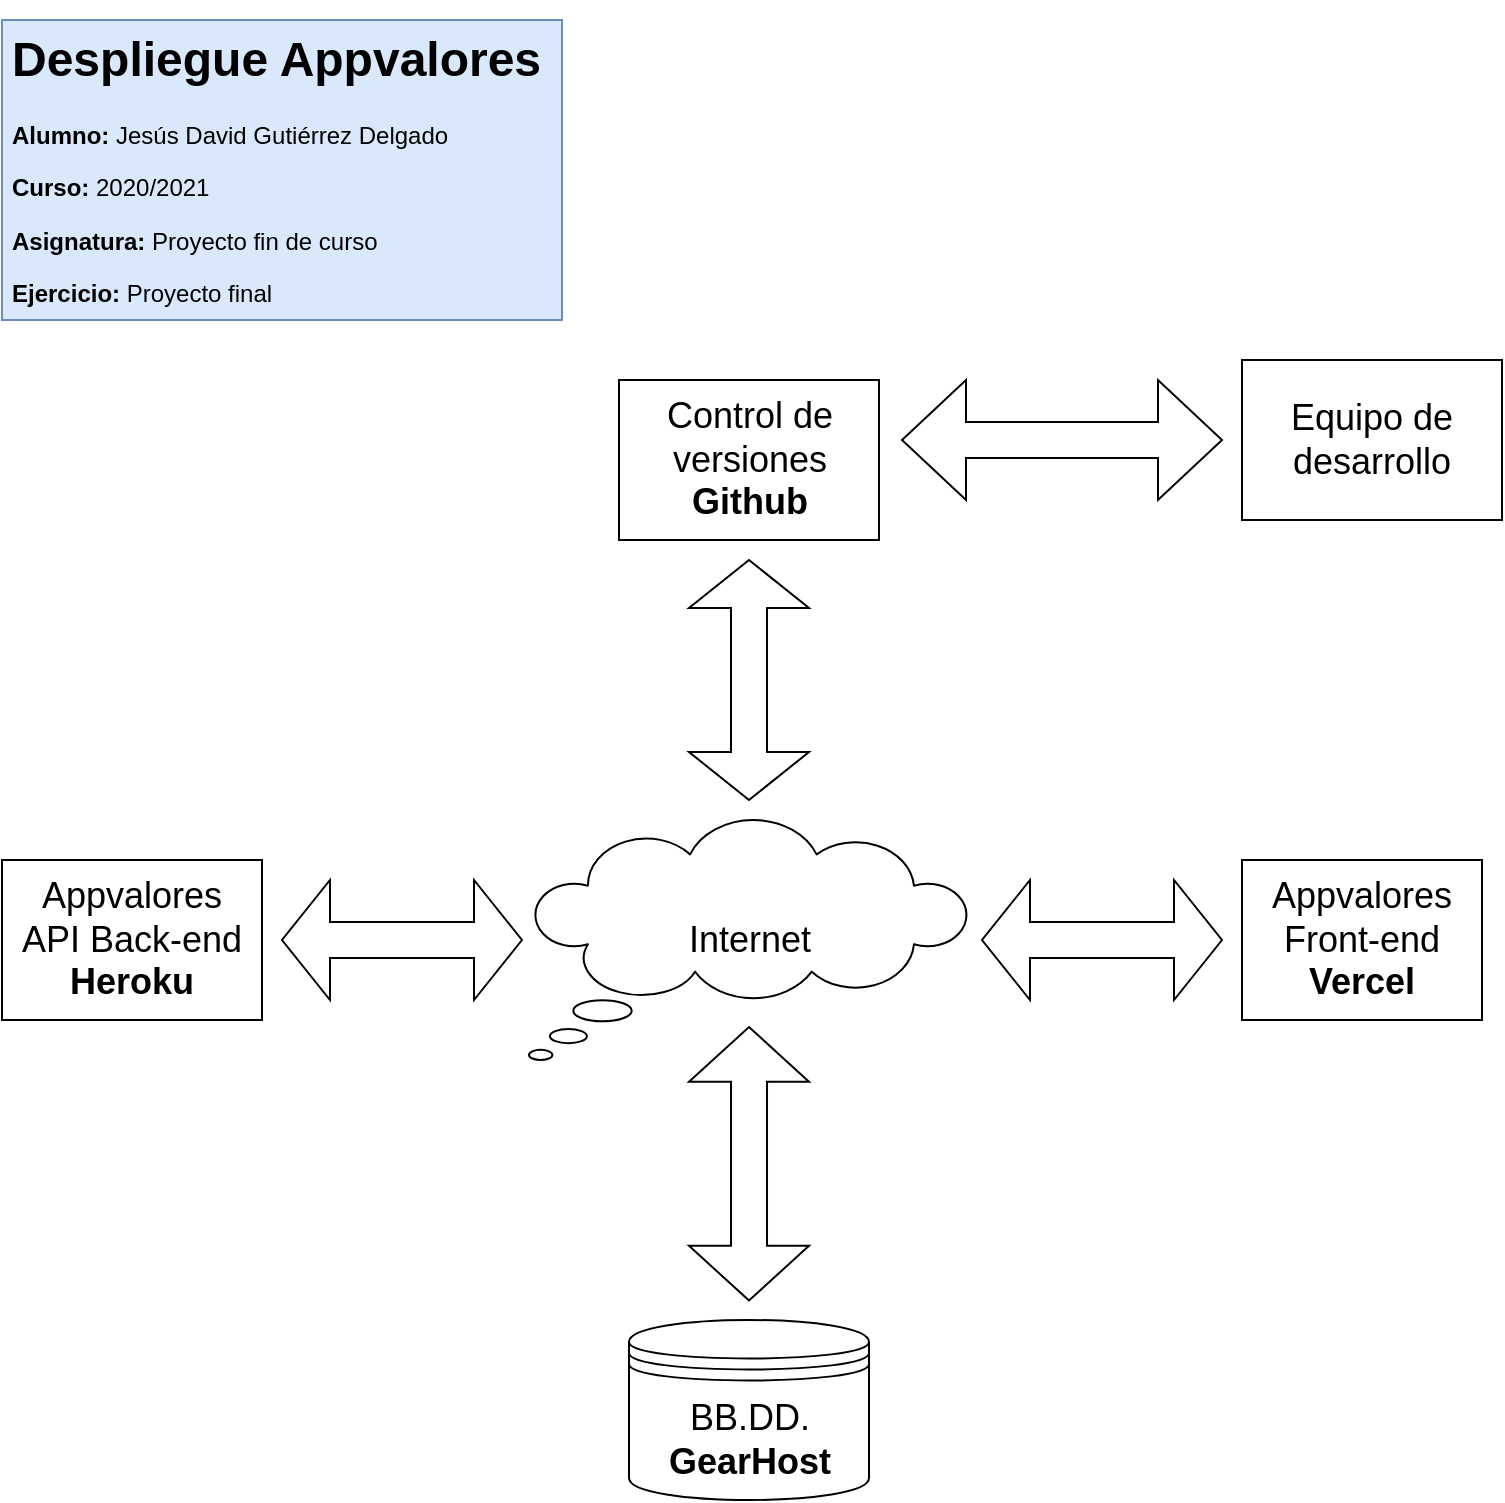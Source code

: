 <mxfile version="14.4.3" type="device"><diagram id="M0HhL15EOe84fmGE7f97" name="Page-1"><mxGraphModel dx="1092" dy="534" grid="1" gridSize="10" guides="1" tooltips="1" connect="1" arrows="1" fold="1" page="1" pageScale="1" pageWidth="827" pageHeight="1169" math="0" shadow="0"><root><mxCell id="0"/><mxCell id="1" parent="0"/><mxCell id="D5wOQQXLZJchXX-Ra0Hc-1" value="&lt;h1&gt;Despliegue Appvalores&lt;/h1&gt;&lt;p&gt;&lt;b&gt;Alumno:&lt;/b&gt;&amp;nbsp;Jesús David Gutiérrez Delgado&lt;/p&gt;&lt;p&gt;&lt;b&gt;Curso:&amp;nbsp;&lt;/b&gt;2020/2021&lt;/p&gt;&lt;p&gt;&lt;b&gt;Asignatura:&lt;/b&gt;&amp;nbsp;Proyecto fin de curso&lt;/p&gt;&lt;p&gt;&lt;b&gt;Ejercicio:&lt;/b&gt;&amp;nbsp;Proyecto final&lt;br&gt;&lt;br&gt;&lt;/p&gt;" style="text;html=1;strokeColor=#6c8ebf;fillColor=#dae8fc;spacing=5;spacingTop=-20;whiteSpace=wrap;overflow=hidden;rounded=0;" parent="1" vertex="1"><mxGeometry x="50" y="40" width="280" height="150" as="geometry"/></mxCell><mxCell id="zA3Coj3ejIXXLHZ7jDnr-3" value="&lt;font style=&quot;font-size: 18px&quot;&gt;Internet&lt;/font&gt;" style="whiteSpace=wrap;html=1;shape=mxgraph.basic.cloud_callout" parent="1" vertex="1"><mxGeometry x="313.5" y="440" width="220" height="120" as="geometry"/></mxCell><mxCell id="zA3Coj3ejIXXLHZ7jDnr-4" value="&lt;font style=&quot;font-size: 18px&quot;&gt;BB.DD.&lt;br&gt;&lt;b&gt;GearHost&lt;/b&gt;&lt;/font&gt;" style="shape=datastore;whiteSpace=wrap;html=1;" parent="1" vertex="1"><mxGeometry x="363.5" y="690" width="120" height="90" as="geometry"/></mxCell><UserObject label="&lt;font style=&quot;font-size: 18px&quot;&gt;Appvalores&lt;br&gt;API Back-end&lt;br&gt;&lt;b&gt;Heroku&lt;/b&gt;&lt;/font&gt;" treeRoot="1" id="zA3Coj3ejIXXLHZ7jDnr-5"><mxCell style="whiteSpace=wrap;html=1;align=center;treeFolding=1;treeMoving=1;newEdgeStyle={&quot;edgeStyle&quot;:&quot;elbowEdgeStyle&quot;,&quot;startArrow&quot;:&quot;none&quot;,&quot;endArrow&quot;:&quot;none&quot;};" parent="1" vertex="1"><mxGeometry x="50" y="460" width="130" height="80" as="geometry"/></mxCell></UserObject><mxCell id="zA3Coj3ejIXXLHZ7jDnr-6" value="" style="shape=doubleArrow;direction=south;whiteSpace=wrap;html=1;rotation=90;" parent="1" vertex="1"><mxGeometry x="220" y="440" width="60" height="120" as="geometry"/></mxCell><mxCell id="zA3Coj3ejIXXLHZ7jDnr-7" value="" style="shape=doubleArrow;whiteSpace=wrap;html=1;rotation=-90;" parent="1" vertex="1"><mxGeometry x="355.13" y="581.88" width="136.75" height="60" as="geometry"/></mxCell><mxCell id="zA3Coj3ejIXXLHZ7jDnr-8" value="" style="shape=doubleArrow;direction=south;whiteSpace=wrap;html=1;rotation=90;" parent="1" vertex="1"><mxGeometry x="570" y="440" width="60" height="120" as="geometry"/></mxCell><UserObject label="&lt;font style=&quot;font-size: 18px&quot;&gt;Appvalores&lt;br&gt;Front-end&lt;br&gt;&lt;b&gt;Vercel&lt;/b&gt;&lt;br&gt;&lt;/font&gt;" treeRoot="1" id="zA3Coj3ejIXXLHZ7jDnr-9"><mxCell style="whiteSpace=wrap;html=1;align=center;treeFolding=1;treeMoving=1;newEdgeStyle={&quot;edgeStyle&quot;:&quot;elbowEdgeStyle&quot;,&quot;startArrow&quot;:&quot;none&quot;,&quot;endArrow&quot;:&quot;none&quot;};" parent="1" vertex="1"><mxGeometry x="670" y="460" width="120" height="80" as="geometry"/></mxCell></UserObject><mxCell id="zA3Coj3ejIXXLHZ7jDnr-10" value="" style="shape=doubleArrow;direction=south;whiteSpace=wrap;html=1;rotation=-180;" parent="1" vertex="1"><mxGeometry x="393.5" y="310" width="60" height="120" as="geometry"/></mxCell><UserObject label="&lt;span style=&quot;font-size: 18px&quot;&gt;Control de versiones&lt;br&gt;&lt;/span&gt;&lt;font style=&quot;font-size: 18px&quot;&gt;&lt;b&gt;Github&lt;/b&gt;&lt;/font&gt;" treeRoot="1" id="zA3Coj3ejIXXLHZ7jDnr-11"><mxCell style="whiteSpace=wrap;html=1;align=center;treeFolding=1;treeMoving=1;newEdgeStyle={&quot;edgeStyle&quot;:&quot;elbowEdgeStyle&quot;,&quot;startArrow&quot;:&quot;none&quot;,&quot;endArrow&quot;:&quot;none&quot;};" parent="1" vertex="1"><mxGeometry x="358.5" y="220" width="130" height="80" as="geometry"/></mxCell></UserObject><mxCell id="zA3Coj3ejIXXLHZ7jDnr-12" value="" style="shape=doubleArrow;direction=south;whiteSpace=wrap;html=1;rotation=90;" parent="1" vertex="1"><mxGeometry x="550" y="170" width="60" height="160" as="geometry"/></mxCell><UserObject label="&lt;font style=&quot;font-size: 18px&quot;&gt;Equipo de desarrollo&lt;br&gt;&lt;/font&gt;" treeRoot="1" id="zA3Coj3ejIXXLHZ7jDnr-13"><mxCell style="whiteSpace=wrap;html=1;align=center;treeFolding=1;treeMoving=1;newEdgeStyle={&quot;edgeStyle&quot;:&quot;elbowEdgeStyle&quot;,&quot;startArrow&quot;:&quot;none&quot;,&quot;endArrow&quot;:&quot;none&quot;};" parent="1" vertex="1"><mxGeometry x="670" y="210" width="130" height="80" as="geometry"/></mxCell></UserObject></root></mxGraphModel></diagram></mxfile>